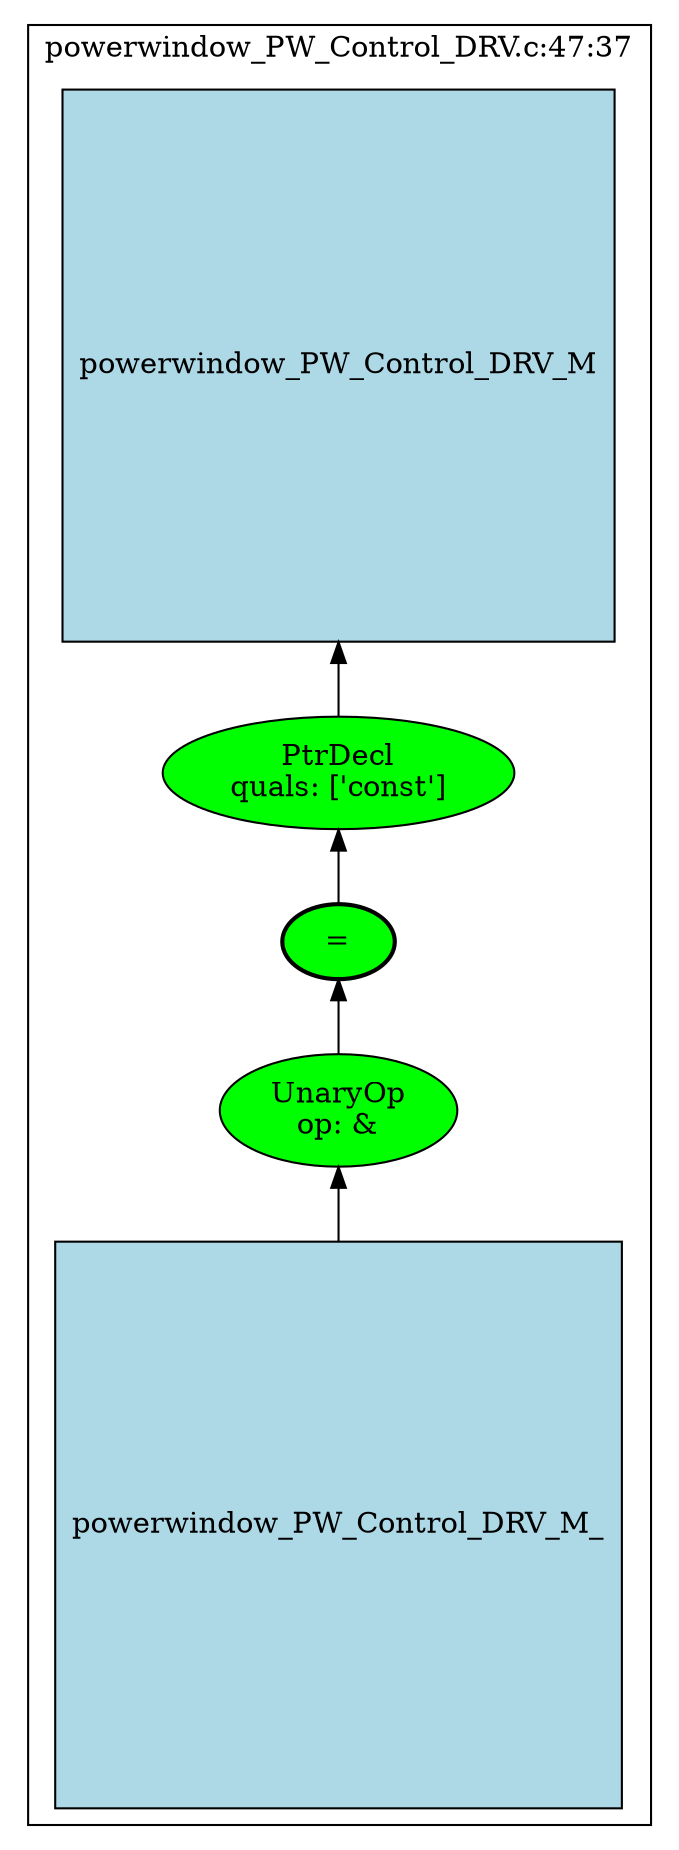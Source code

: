 strict graph "" {
	graph [bb="0,0,267,797.48",
		newrank=true
	];
	node [label="\N"];
	{
		graph [rank=same,
			rankdir=LR
		];
		rank2	[height=0.5,
			label="",
			pos="0.5,390.74",
			style=invis,
			width=0.013889];
		927	[fillcolor=green,
			height=0.5,
			label="=",
			pos="133.5,390.74",
			style="filled,bold",
			width=0.75];
		rank2 -- 927	[pos="1.0195,390.74 36.123,390.74 71.227,390.74 106.33,390.74",
			style=invis];
		end	[height=0.5,
			label="",
			pos="266.5,390.74",
			style=invis,
			width=0.013889];
		927 -- end	[pos="160.52,390.74 195.57,390.74 230.62,390.74 265.67,390.74",
			style=invis];
	}
	subgraph cluster927 {
		graph [bb="9.5,8,257.5,789.48",
			label="powerwindow_PW_Control_DRV.c:47:37",
			lheight=0.21,
			lp="133.5,777.98",
			lwidth=3.21
		];
		927;
		931	[fillcolor=green,
			height=0.74639,
			label="UnaryOp
op: &",
			pos="133.5,309.87",
			style=filled,
			width=1.316];
		927 -- 931	[dir=back,
			pos="s,133.5,372.63 133.5,362.38 133.5,354.13 133.5,345.11 133.5,336.95"];
		932	[fillcolor=lightblue,
			height=3.2083,
			label=powerwindow_PW_Control_DRV_M_,
			pos="133.5,131.5",
			shape=square,
			style=filled,
			width=3.2083];
		931 -- 932	[dir=back,
			pos="s,133.5,282.85 133.5,272.71 133.5,264.86 133.5,256.15 133.5,247.02"];
		928	[fillcolor=green,
			height=0.74639,
			label="PtrDecl
quals: ['const']",
			pos="133.5,471.61",
			style=filled,
			width=1.866];
		928 -- 927	[dir=back,
			pos="s,133.5,444.35 133.5,434.21 133.5,425.41 133.5,416.4 133.5,408.96"];
		929	[fillcolor=lightblue,
			height=3.1111,
			label=powerwindow_PW_Control_DRV_M,
			pos="133.5,646.48",
			shape=square,
			style=filled,
			width=3.1111];
		929 -- 928	[dir=back,
			pos="s,133.5,534.04 133.5,523.83 133.5,514.63 133.5,506.07 133.5,498.69"];
	}
	rank1	[height=0.5,
		label="",
		pos="0.5,471.61",
		style=invis,
		width=0.013889];
	rank1 -- rank2	[pos="0.5,453.5 0.5,440.27 0.5,422.04 0.5,408.82",
		style=invis];
}
